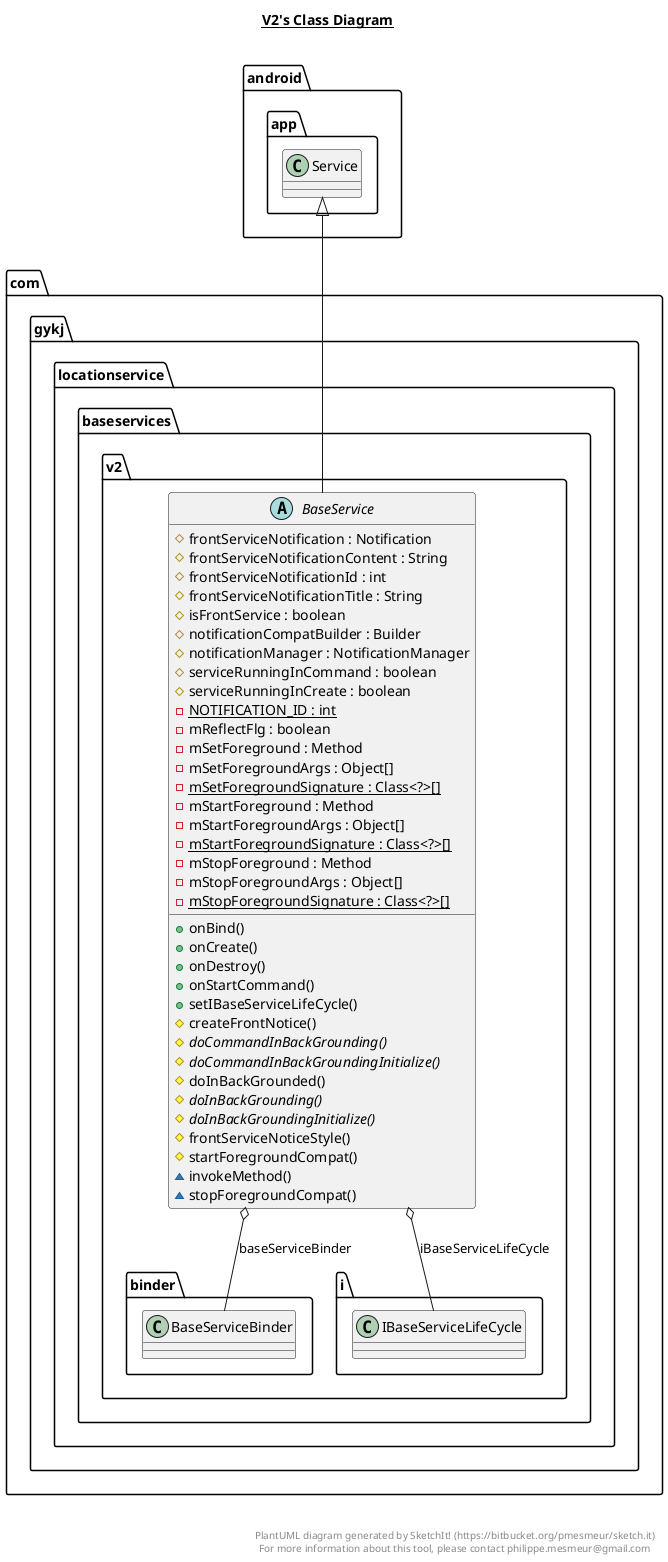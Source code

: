 @startuml

title __V2's Class Diagram__\n

  namespace com.gykj.locationservice {
    namespace baseservices.v2 {
      abstract class com.gykj.locationservice.baseservices.v2.BaseService {
          # frontServiceNotification : Notification
          # frontServiceNotificationContent : String
          # frontServiceNotificationId : int
          # frontServiceNotificationTitle : String
          # isFrontService : boolean
          # notificationCompatBuilder : Builder
          # notificationManager : NotificationManager
          # serviceRunningInCommand : boolean
          # serviceRunningInCreate : boolean
          {static} - NOTIFICATION_ID : int
          - mReflectFlg : boolean
          - mSetForeground : Method
          - mSetForegroundArgs : Object[]
          {static} - mSetForegroundSignature : Class<?>[]
          - mStartForeground : Method
          - mStartForegroundArgs : Object[]
          {static} - mStartForegroundSignature : Class<?>[]
          - mStopForeground : Method
          - mStopForegroundArgs : Object[]
          {static} - mStopForegroundSignature : Class<?>[]
          + onBind()
          + onCreate()
          + onDestroy()
          + onStartCommand()
          + setIBaseServiceLifeCycle()
          # createFrontNotice()
          {abstract} # doCommandInBackGrounding()
          {abstract} # doCommandInBackGroundingInitialize()
          # doInBackGrounded()
          {abstract} # doInBackGrounding()
          {abstract} # doInBackGroundingInitialize()
          # frontServiceNoticeStyle()
          # startForegroundCompat()
          ~ invokeMethod()
          ~ stopForegroundCompat()
      }
    }
  }
  

  com.gykj.locationservice.baseservices.v2.BaseService -up-|> android.app.Service
  com.gykj.locationservice.baseservices.v2.BaseService o-- com.gykj.locationservice.baseservices.v2.binder.BaseServiceBinder : baseServiceBinder
  com.gykj.locationservice.baseservices.v2.BaseService o-- com.gykj.locationservice.baseservices.v2.i.IBaseServiceLifeCycle : iBaseServiceLifeCycle


right footer


PlantUML diagram generated by SketchIt! (https://bitbucket.org/pmesmeur/sketch.it)
For more information about this tool, please contact philippe.mesmeur@gmail.com
endfooter

@enduml
